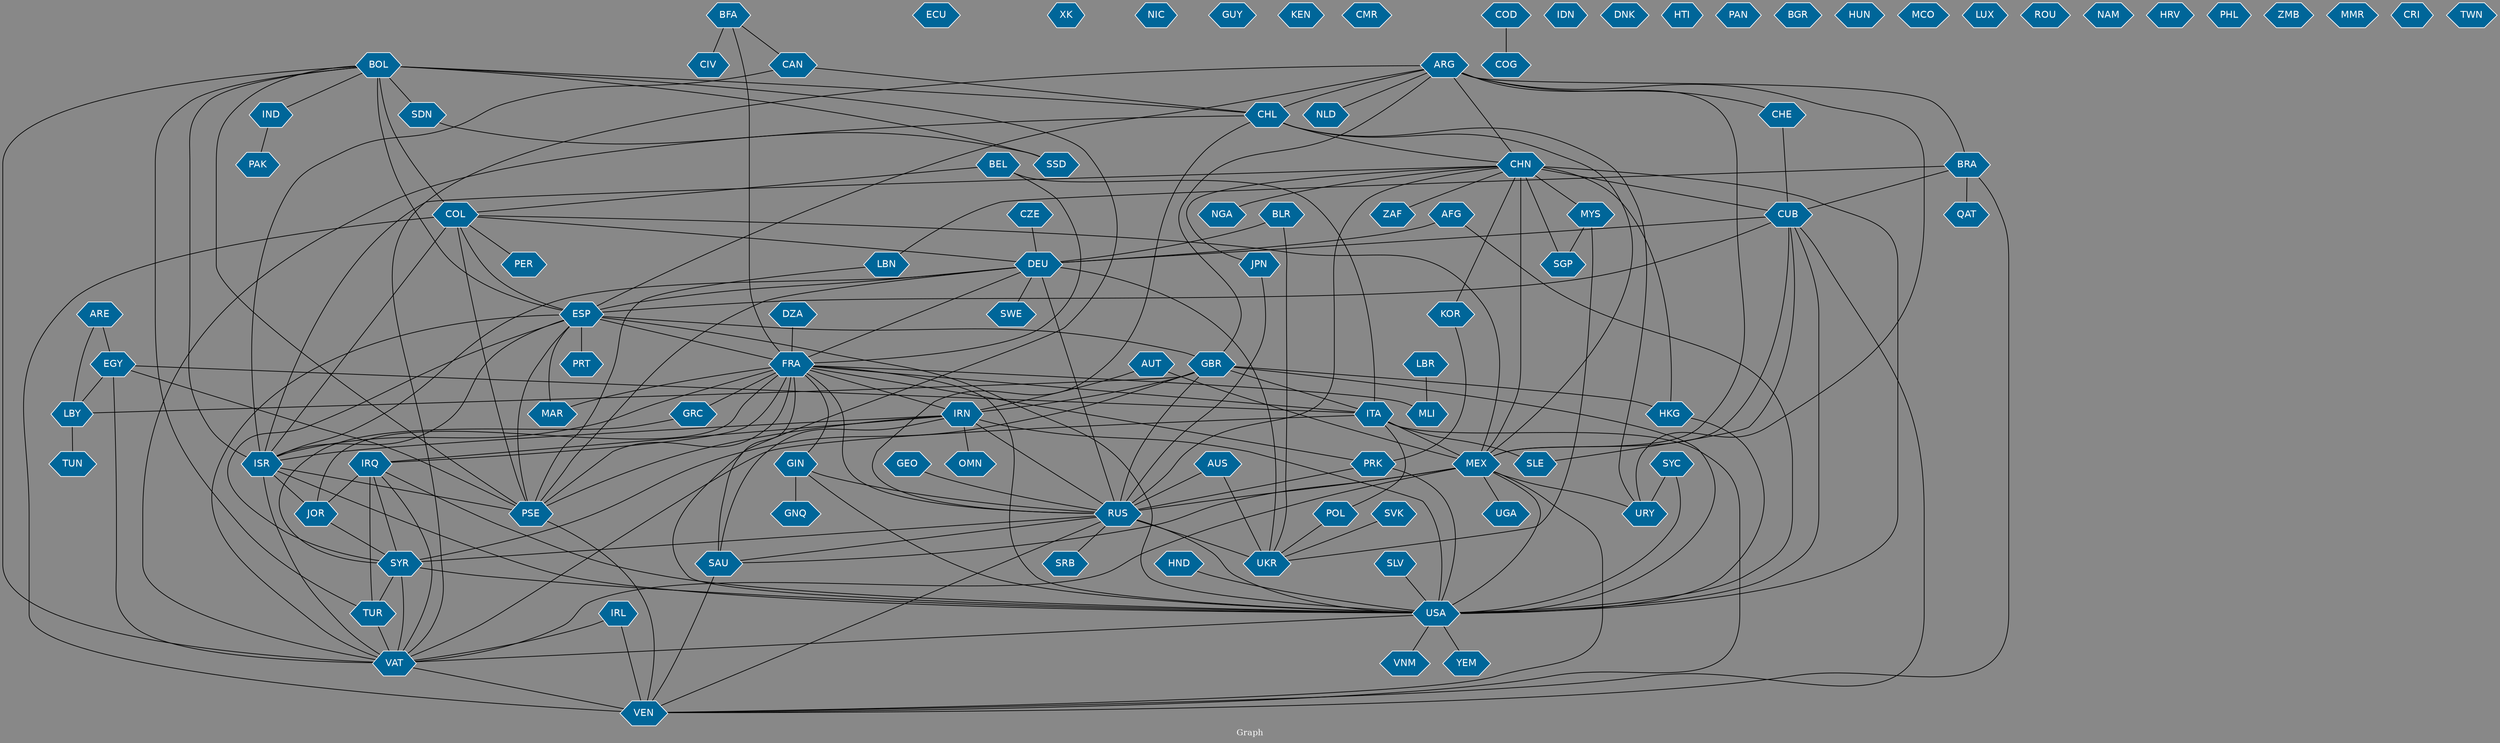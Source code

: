 // Countries together in item graph
graph {
	graph [bgcolor="#888888" fontcolor=white fontsize=12 label="Graph" outputorder=edgesfirst overlap=prism]
	node [color=white fillcolor="#006699" fontcolor=white fontname=Helvetica shape=hexagon style=filled]
	edge [arrowhead=open color=black fontcolor=white fontname=Courier fontsize=12]
		USA [label=USA]
		SYR [label=SYR]
		ITA [label=ITA]
		PSE [label=PSE]
		COL [label=COL]
		MEX [label=MEX]
		DEU [label=DEU]
		MLI [label=MLI]
		PRT [label=PRT]
		TUR [label=TUR]
		VAT [label=VAT]
		IRQ [label=IRQ]
		ESP [label=ESP]
		GBR [label=GBR]
		CHL [label=CHL]
		CAN [label=CAN]
		URY [label=URY]
		ECU [label=ECU]
		XK [label=XK]
		BFA [label=BFA]
		CIV [label=CIV]
		RUS [label=RUS]
		LBY [label=LBY]
		CHN [label=CHN]
		JPN [label=JPN]
		IRN [label=IRN]
		FRA [label=FRA]
		MAR [label=MAR]
		EGY [label=EGY]
		ARE [label=ARE]
		HND [label=HND]
		SAU [label=SAU]
		HKG [label=HKG]
		GRC [label=GRC]
		AFG [label=AFG]
		UKR [label=UKR]
		JOR [label=JOR]
		ARG [label=ARG]
		BRA [label=BRA]
		SLE [label=SLE]
		SLV [label=SLV]
		NIC [label=NIC]
		ISR [label=ISR]
		GIN [label=GIN]
		CUB [label=CUB]
		DZA [label=DZA]
		QAT [label=QAT]
		GNQ [label=GNQ]
		SWE [label=SWE]
		LBN [label=LBN]
		BOL [label=BOL]
		GUY [label=GUY]
		NLD [label=NLD]
		PAK [label=PAK]
		KOR [label=KOR]
		NGA [label=NGA]
		AUT [label=AUT]
		SSD [label=SSD]
		SDN [label=SDN]
		VEN [label=VEN]
		PER [label=PER]
		GEO [label=GEO]
		CZE [label=CZE]
		SGP [label=SGP]
		KEN [label=KEN]
		CMR [label=CMR]
		LBR [label=LBR]
		BEL [label=BEL]
		YEM [label=YEM]
		AUS [label=AUS]
		IND [label=IND]
		BLR [label=BLR]
		POL [label=POL]
		COG [label=COG]
		SYC [label=SYC]
		ZAF [label=ZAF]
		IDN [label=IDN]
		DNK [label=DNK]
		PRK [label=PRK]
		MYS [label=MYS]
		HTI [label=HTI]
		PAN [label=PAN]
		BGR [label=BGR]
		CHE [label=CHE]
		HUN [label=HUN]
		MCO [label=MCO]
		SVK [label=SVK]
		LUX [label=LUX]
		ROU [label=ROU]
		TUN [label=TUN]
		COD [label=COD]
		NAM [label=NAM]
		IRL [label=IRL]
		VNM [label=VNM]
		OMN [label=OMN]
		HRV [label=HRV]
		SRB [label=SRB]
		PHL [label=PHL]
		ZMB [label=ZMB]
		MMR [label=MMR]
		CRI [label=CRI]
		UGA [label=UGA]
		TWN [label=TWN]
			HKG -- USA [weight=1]
			FRA -- MLI [weight=1]
			COL -- ESP [weight=3]
			ITA -- VEN [weight=1]
			ESP -- PSE [weight=3]
			BRA -- CUB [weight=2]
			SYR -- TUR [weight=2]
			SYR -- VAT [weight=1]
			CUB -- MEX [weight=1]
			USA -- VAT [weight=3]
			FRA -- IRN [weight=2]
			MEX -- VEN [weight=1]
			ESP -- PRT [weight=1]
			EGY -- ITA [weight=1]
			SAU -- VEN [weight=1]
			MEX -- URY [weight=2]
			DEU -- SWE [weight=1]
			LBY -- TUN [weight=1]
			DEU -- PSE [weight=1]
			IRL -- VAT [weight=1]
			CUB -- DEU [weight=1]
			BOL -- TUR [weight=1]
			FRA -- MAR [weight=1]
			JOR -- SYR [weight=1]
			MEX -- UGA [weight=1]
			ARG -- ESP [weight=1]
			CHN -- MEX [weight=5]
			ARG -- VAT [weight=1]
			TUR -- VAT [weight=7]
			USA -- YEM [weight=1]
			MEX -- SAU [weight=1]
			AUT -- MEX [weight=1]
			SYC -- USA [weight=1]
			BOL -- ESP [weight=1]
			BEL -- FRA [weight=2]
			CHE -- CUB [weight=1]
			FRA -- JOR [weight=2]
			CHL -- URY [weight=1]
			CHN -- ISR [weight=1]
			CHN -- ZAF [weight=1]
			SDN -- SSD [weight=1]
			CUB -- SLE [weight=2]
			IRL -- VEN [weight=1]
			AUT -- IRN [weight=1]
			ARG -- URY [weight=2]
			ARE -- EGY [weight=1]
			COL -- MEX [weight=1]
			ARG -- CHN [weight=1]
			DEU -- ESP [weight=2]
			COL -- PER [weight=2]
			COL -- PSE [weight=1]
			AFG -- DEU [weight=1]
			BOL -- SDN [weight=1]
			PSE -- VEN [weight=1]
			KOR -- PRK [weight=1]
			DEU -- RUS [weight=11]
			CHN -- USA [weight=6]
			BOL -- COL [weight=4]
			ITA -- MEX [weight=1]
			COL -- DEU [weight=1]
			GRC -- SYR [weight=1]
			EGY -- PSE [weight=3]
			PRK -- USA [weight=3]
			RUS -- SAU [weight=1]
			RUS -- SYR [weight=1]
			GIN -- USA [weight=1]
			GBR -- HKG [weight=1]
			CZE -- DEU [weight=1]
			ISR -- VAT [weight=1]
			COL -- VEN [weight=3]
			GBR -- LBY [weight=1]
			DZA -- FRA [weight=1]
			BLR -- UKR [weight=1]
			CHL -- CHN [weight=3]
			FRA -- SAU [weight=1]
			CHN -- JPN [weight=1]
			LBN -- PSE [weight=1]
			RUS -- SRB [weight=1]
			IRQ -- SYR [weight=5]
			ESP -- SYR [weight=1]
			BEL -- ITA [weight=3]
			SLV -- USA [weight=2]
			BOL -- SSD [weight=1]
			MYS -- UKR [weight=1]
			IRN -- PSE [weight=1]
			LBR -- MLI [weight=1]
			ARE -- LBY [weight=1]
			ESP -- VAT [weight=1]
			CHL -- VAT [weight=1]
			CHN -- CUB [weight=1]
			CHL -- MEX [weight=3]
			FRA -- PRK [weight=1]
			GBR -- SYR [weight=1]
			AFG -- USA [weight=1]
			IRN -- RUS [weight=1]
			FRA -- USA [weight=2]
			DEU -- FRA [weight=1]
			ISR -- PSE [weight=28]
			HND -- USA [weight=1]
			IND -- PAK [weight=1]
			USA -- VNM [weight=1]
			CUB -- USA [weight=5]
			IRN -- IRQ [weight=1]
			BRA -- LBN [weight=1]
			MEX -- RUS [weight=2]
			GBR -- ITA [weight=1]
			ESP -- FRA [weight=2]
			BRA -- QAT [weight=1]
			BEL -- COL [weight=1]
			ISR -- USA [weight=1]
			BOL -- ISR [weight=1]
			ITA -- POL [weight=1]
			BFA -- FRA [weight=1]
			ARG -- CHL [weight=2]
			CHN -- SGP [weight=1]
			VAT -- VEN [weight=4]
			MEX -- USA [weight=1]
			ITA -- VAT [weight=1]
			IRQ -- JOR [weight=1]
			RUS -- UKR [weight=28]
			CHN -- MYS [weight=1]
			FRA -- RUS [weight=1]
			IRN -- USA [weight=6]
			FRA -- PSE [weight=6]
			GBR -- RUS [weight=2]
			IRN -- SAU [weight=1]
			ESP -- GBR [weight=1]
			CHN -- NGA [weight=1]
			MEX -- VAT [weight=1]
			EGY -- LBY [weight=1]
			ESP -- USA [weight=2]
			CHL -- RUS [weight=1]
			CHN -- KOR [weight=1]
			ARG -- NLD [weight=1]
			GBR -- USA [weight=1]
			DEU -- ISR [weight=1]
			GEO -- RUS [weight=1]
			FRA -- GRC [weight=1]
			CUB -- VEN [weight=1]
			AUS -- UKR [weight=1]
			ARG -- CHE [weight=1]
			SYR -- USA [weight=3]
			DEU -- UKR [weight=9]
			ISR -- JOR [weight=5]
			COL -- ISR [weight=1]
			RUS -- VEN [weight=1]
			GBR -- IRN [weight=1]
			BOL -- VAT [weight=1]
			CAN -- ISR [weight=1]
			GIN -- GNQ [weight=1]
			IRQ -- USA [weight=2]
			ESP -- ISR [weight=1]
			ARG -- BRA [weight=1]
			FRA -- IRQ [weight=1]
			BFA -- CIV [weight=2]
			BOL -- IND [weight=1]
			GIN -- RUS [weight=1]
			ARG -- GBR [weight=1]
			MYS -- SGP [weight=1]
			BOL -- USA [weight=1]
			BLR -- DEU [weight=1]
			AUS -- RUS [weight=2]
			CHN -- RUS [weight=4]
			ARG -- MEX [weight=1]
			RUS -- USA [weight=4]
			SVK -- UKR [weight=1]
			JPN -- RUS [weight=1]
			FRA -- ITA [weight=2]
			BOL -- PSE [weight=1]
			SYC -- URY [weight=1]
			BRA -- VEN [weight=2]
			ESP -- MAR [weight=1]
			POL -- UKR [weight=1]
			BOL -- CHL [weight=4]
			IRN -- OMN [weight=1]
			FRA -- ISR [weight=1]
			ITA -- SLE [weight=1]
			COD -- COG [weight=1]
			PRK -- RUS [weight=1]
			EGY -- VAT [weight=2]
			IRN -- ISR [weight=4]
			IRQ -- TUR [weight=2]
			IRQ -- VAT [weight=1]
			FRA -- GIN [weight=1]
			CAN -- CHL [weight=1]
			CUB -- ESP [weight=6]
			BFA -- CAN [weight=1]
			CHN -- HKG [weight=1]
}